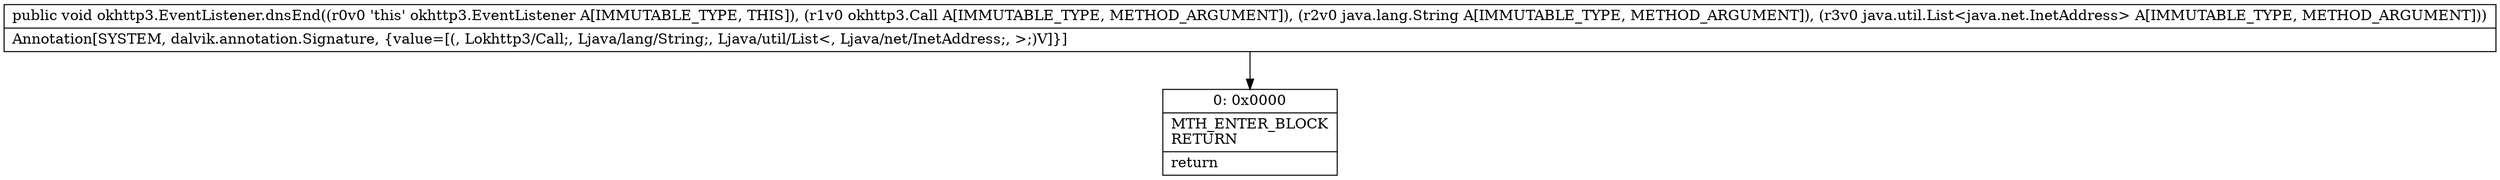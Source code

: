 digraph "CFG forokhttp3.EventListener.dnsEnd(Lokhttp3\/Call;Ljava\/lang\/String;Ljava\/util\/List;)V" {
Node_0 [shape=record,label="{0\:\ 0x0000|MTH_ENTER_BLOCK\lRETURN\l|return\l}"];
MethodNode[shape=record,label="{public void okhttp3.EventListener.dnsEnd((r0v0 'this' okhttp3.EventListener A[IMMUTABLE_TYPE, THIS]), (r1v0 okhttp3.Call A[IMMUTABLE_TYPE, METHOD_ARGUMENT]), (r2v0 java.lang.String A[IMMUTABLE_TYPE, METHOD_ARGUMENT]), (r3v0 java.util.List\<java.net.InetAddress\> A[IMMUTABLE_TYPE, METHOD_ARGUMENT]))  | Annotation[SYSTEM, dalvik.annotation.Signature, \{value=[(, Lokhttp3\/Call;, Ljava\/lang\/String;, Ljava\/util\/List\<, Ljava\/net\/InetAddress;, \>;)V]\}]\l}"];
MethodNode -> Node_0;
}

